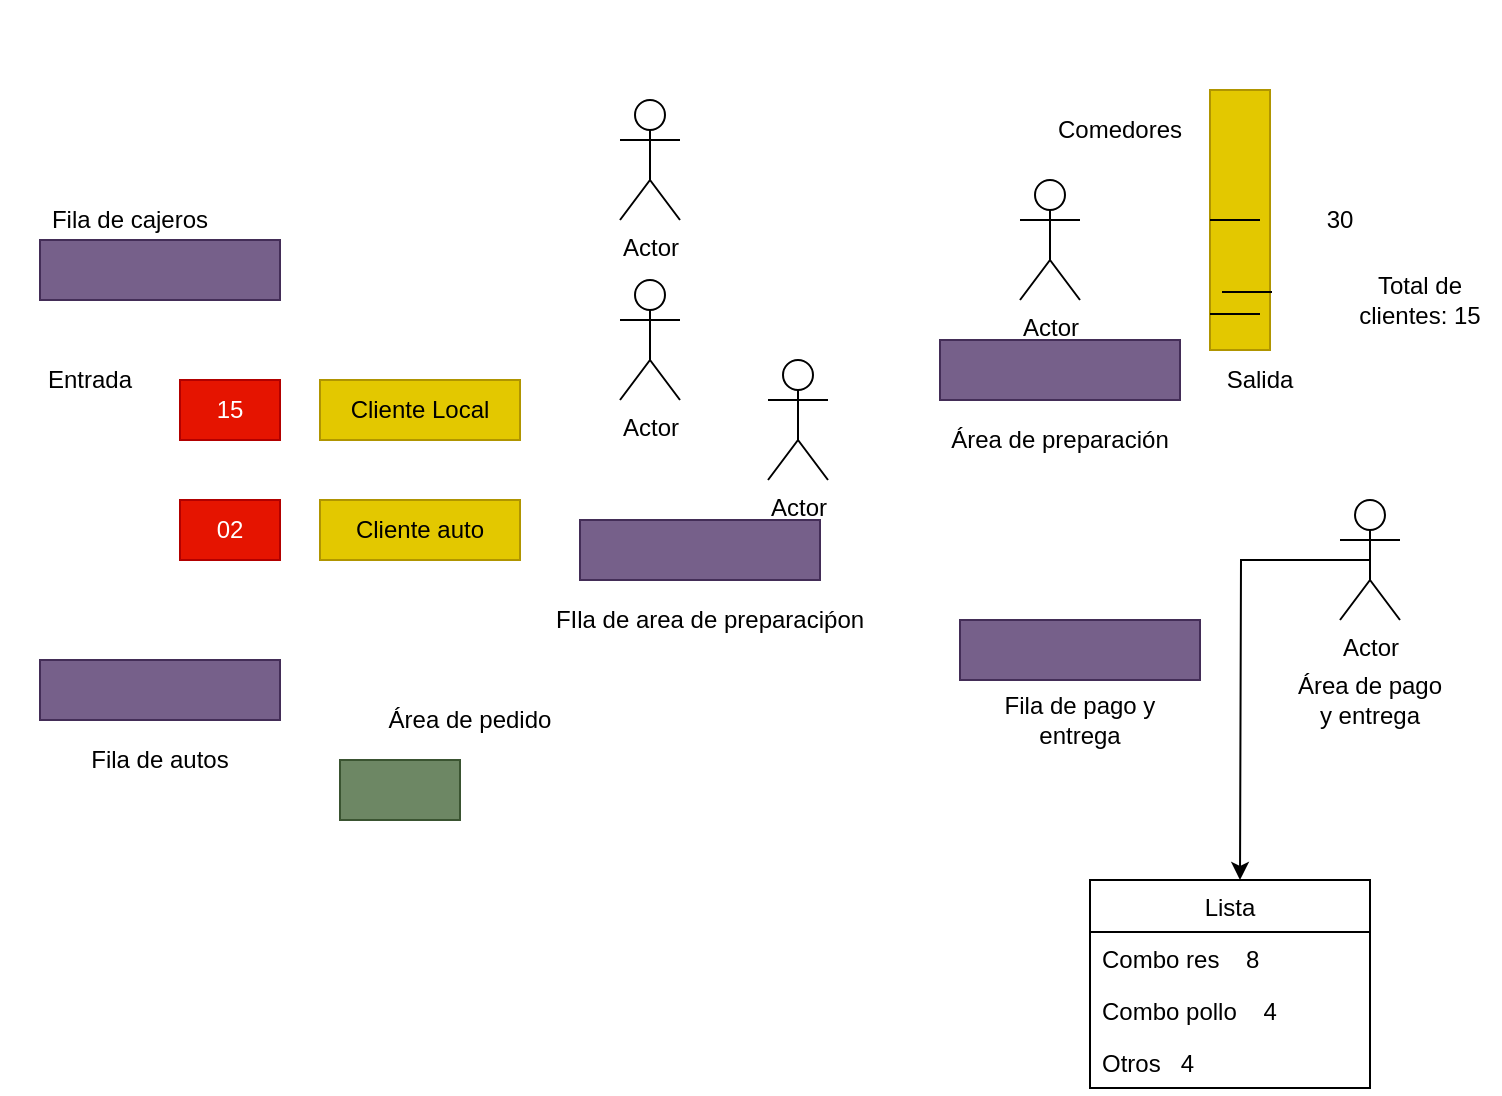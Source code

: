 <mxfile version="14.7.6" type="github">
  <diagram id="lgsQ7AEzRR6nByDoL1Pl" name="Page-1">
    <mxGraphModel dx="1422" dy="774" grid="1" gridSize="10" guides="1" tooltips="1" connect="1" arrows="1" fold="1" page="1" pageScale="1" pageWidth="827" pageHeight="1169" math="0" shadow="0">
      <root>
        <mxCell id="0" />
        <mxCell id="1" parent="0" />
        <mxCell id="Fm4wlzXl52nEHDpVgKU--1" value="" style="rounded=0;whiteSpace=wrap;html=1;fillColor=#76608a;strokeColor=#432D57;fontColor=#ffffff;" vertex="1" parent="1">
          <mxGeometry x="50" y="140" width="120" height="30" as="geometry" />
        </mxCell>
        <mxCell id="Fm4wlzXl52nEHDpVgKU--2" value="Fila de cajeros" style="text;html=1;strokeColor=none;fillColor=none;align=center;verticalAlign=middle;whiteSpace=wrap;rounded=0;" vertex="1" parent="1">
          <mxGeometry x="50" y="120" width="90" height="20" as="geometry" />
        </mxCell>
        <mxCell id="Fm4wlzXl52nEHDpVgKU--3" value="15" style="rounded=0;whiteSpace=wrap;html=1;fillColor=#e51400;strokeColor=#B20000;fontColor=#ffffff;" vertex="1" parent="1">
          <mxGeometry x="120" y="210" width="50" height="30" as="geometry" />
        </mxCell>
        <mxCell id="Fm4wlzXl52nEHDpVgKU--4" value="Entrada" style="text;html=1;strokeColor=none;fillColor=none;align=center;verticalAlign=middle;whiteSpace=wrap;rounded=0;" vertex="1" parent="1">
          <mxGeometry x="30" y="200" width="90" height="20" as="geometry" />
        </mxCell>
        <mxCell id="Fm4wlzXl52nEHDpVgKU--7" value="Cliente Local" style="rounded=0;whiteSpace=wrap;html=1;fillColor=#e3c800;strokeColor=#B09500;fontColor=#000000;" vertex="1" parent="1">
          <mxGeometry x="190" y="210" width="100" height="30" as="geometry" />
        </mxCell>
        <mxCell id="Fm4wlzXl52nEHDpVgKU--8" value="02" style="rounded=0;whiteSpace=wrap;html=1;fillColor=#e51400;strokeColor=#B20000;fontColor=#ffffff;" vertex="1" parent="1">
          <mxGeometry x="120" y="270" width="50" height="30" as="geometry" />
        </mxCell>
        <mxCell id="Fm4wlzXl52nEHDpVgKU--9" value="Cliente auto" style="rounded=0;whiteSpace=wrap;html=1;fillColor=#e3c800;strokeColor=#B09500;fontColor=#000000;" vertex="1" parent="1">
          <mxGeometry x="190" y="270" width="100" height="30" as="geometry" />
        </mxCell>
        <mxCell id="Fm4wlzXl52nEHDpVgKU--10" value="" style="rounded=0;whiteSpace=wrap;html=1;fillColor=#76608a;strokeColor=#432D57;fontColor=#ffffff;" vertex="1" parent="1">
          <mxGeometry x="50" y="350" width="120" height="30" as="geometry" />
        </mxCell>
        <mxCell id="Fm4wlzXl52nEHDpVgKU--11" value="Fila de autos" style="text;html=1;strokeColor=none;fillColor=none;align=center;verticalAlign=middle;whiteSpace=wrap;rounded=0;" vertex="1" parent="1">
          <mxGeometry x="65" y="390" width="90" height="20" as="geometry" />
        </mxCell>
        <mxCell id="Fm4wlzXl52nEHDpVgKU--12" value="Actor" style="shape=umlActor;verticalLabelPosition=bottom;verticalAlign=top;html=1;outlineConnect=0;" vertex="1" parent="1">
          <mxGeometry x="340" y="70" width="30" height="60" as="geometry" />
        </mxCell>
        <mxCell id="Fm4wlzXl52nEHDpVgKU--17" value="Actor" style="shape=umlActor;verticalLabelPosition=bottom;verticalAlign=top;html=1;outlineConnect=0;" vertex="1" parent="1">
          <mxGeometry x="340" y="160" width="30" height="60" as="geometry" />
        </mxCell>
        <mxCell id="Fm4wlzXl52nEHDpVgKU--19" value="" style="rounded=0;whiteSpace=wrap;html=1;fillColor=#76608a;strokeColor=#432D57;fontColor=#ffffff;" vertex="1" parent="1">
          <mxGeometry x="320" y="280" width="120" height="30" as="geometry" />
        </mxCell>
        <mxCell id="Fm4wlzXl52nEHDpVgKU--20" value="Actor" style="shape=umlActor;verticalLabelPosition=bottom;verticalAlign=top;html=1;outlineConnect=0;" vertex="1" parent="1">
          <mxGeometry x="414" y="200" width="30" height="60" as="geometry" />
        </mxCell>
        <mxCell id="Fm4wlzXl52nEHDpVgKU--23" value="FIla de area de preparaciṕon" style="text;html=1;strokeColor=none;fillColor=none;align=center;verticalAlign=middle;whiteSpace=wrap;rounded=0;" vertex="1" parent="1">
          <mxGeometry x="280" y="320" width="210" height="20" as="geometry" />
        </mxCell>
        <mxCell id="Fm4wlzXl52nEHDpVgKU--24" value="" style="rounded=0;whiteSpace=wrap;html=1;fillColor=#6d8764;strokeColor=#3A5431;fontColor=#ffffff;" vertex="1" parent="1">
          <mxGeometry x="200" y="400" width="60" height="30" as="geometry" />
        </mxCell>
        <mxCell id="Fm4wlzXl52nEHDpVgKU--25" value="Área de pedido" style="text;html=1;strokeColor=none;fillColor=none;align=center;verticalAlign=middle;whiteSpace=wrap;rounded=0;" vertex="1" parent="1">
          <mxGeometry x="160" y="370" width="210" height="20" as="geometry" />
        </mxCell>
        <mxCell id="Fm4wlzXl52nEHDpVgKU--26" value="" style="rounded=0;whiteSpace=wrap;html=1;fillColor=#76608a;strokeColor=#432D57;fontColor=#ffffff;" vertex="1" parent="1">
          <mxGeometry x="500" y="190" width="120" height="30" as="geometry" />
        </mxCell>
        <mxCell id="Fm4wlzXl52nEHDpVgKU--27" value="Actor" style="shape=umlActor;verticalLabelPosition=bottom;verticalAlign=top;html=1;outlineConnect=0;" vertex="1" parent="1">
          <mxGeometry x="540" y="110" width="30" height="60" as="geometry" />
        </mxCell>
        <mxCell id="Fm4wlzXl52nEHDpVgKU--28" value="Área de preparación" style="text;html=1;strokeColor=none;fillColor=none;align=center;verticalAlign=middle;whiteSpace=wrap;rounded=0;" vertex="1" parent="1">
          <mxGeometry x="455" y="230" width="210" height="20" as="geometry" />
        </mxCell>
        <mxCell id="Fm4wlzXl52nEHDpVgKU--30" value="" style="rounded=0;whiteSpace=wrap;html=1;fillColor=#76608a;strokeColor=#432D57;fontColor=#ffffff;" vertex="1" parent="1">
          <mxGeometry x="510" y="330" width="120" height="30" as="geometry" />
        </mxCell>
        <mxCell id="Fm4wlzXl52nEHDpVgKU--31" value="Fila de pago y entrega" style="text;html=1;strokeColor=none;fillColor=none;align=center;verticalAlign=middle;whiteSpace=wrap;rounded=0;" vertex="1" parent="1">
          <mxGeometry x="525" y="370" width="90" height="20" as="geometry" />
        </mxCell>
        <mxCell id="Fm4wlzXl52nEHDpVgKU--32" value="" style="rounded=0;whiteSpace=wrap;html=1;fillColor=#e3c800;strokeColor=#B09500;fontColor=#000000;" vertex="1" parent="1">
          <mxGeometry x="635" y="65" width="30" height="130" as="geometry" />
        </mxCell>
        <mxCell id="Fm4wlzXl52nEHDpVgKU--33" value="Salida" style="text;html=1;strokeColor=none;fillColor=none;align=center;verticalAlign=middle;whiteSpace=wrap;rounded=0;" vertex="1" parent="1">
          <mxGeometry x="620" y="200" width="80" height="20" as="geometry" />
        </mxCell>
        <mxCell id="Fm4wlzXl52nEHDpVgKU--34" value="Comedores" style="text;html=1;strokeColor=none;fillColor=none;align=center;verticalAlign=middle;whiteSpace=wrap;rounded=0;" vertex="1" parent="1">
          <mxGeometry x="550" y="74.94" width="80" height="20" as="geometry" />
        </mxCell>
        <mxCell id="Fm4wlzXl52nEHDpVgKU--35" value="Total de clientes: 15" style="text;html=1;strokeColor=none;fillColor=none;align=center;verticalAlign=middle;whiteSpace=wrap;rounded=0;" vertex="1" parent="1">
          <mxGeometry x="700" y="160" width="80" height="20" as="geometry" />
        </mxCell>
        <mxCell id="Fm4wlzXl52nEHDpVgKU--38" style="edgeStyle=orthogonalEdgeStyle;rounded=0;orthogonalLoop=1;jettySize=auto;html=1;exitX=0.5;exitY=0.5;exitDx=0;exitDy=0;exitPerimeter=0;" edge="1" parent="1" source="Fm4wlzXl52nEHDpVgKU--36">
          <mxGeometry relative="1" as="geometry">
            <mxPoint x="650" y="460" as="targetPoint" />
          </mxGeometry>
        </mxCell>
        <mxCell id="Fm4wlzXl52nEHDpVgKU--36" value="Actor" style="shape=umlActor;verticalLabelPosition=bottom;verticalAlign=top;html=1;outlineConnect=0;" vertex="1" parent="1">
          <mxGeometry x="700" y="270" width="30" height="60" as="geometry" />
        </mxCell>
        <mxCell id="Fm4wlzXl52nEHDpVgKU--37" value="Área de pago y entrega" style="text;html=1;strokeColor=none;fillColor=none;align=center;verticalAlign=middle;whiteSpace=wrap;rounded=0;" vertex="1" parent="1">
          <mxGeometry x="675" y="360" width="80" height="20" as="geometry" />
        </mxCell>
        <mxCell id="Fm4wlzXl52nEHDpVgKU--39" value="Lista" style="swimlane;fontStyle=0;childLayout=stackLayout;horizontal=1;startSize=26;horizontalStack=0;resizeParent=1;resizeParentMax=0;resizeLast=0;collapsible=1;marginBottom=0;" vertex="1" parent="1">
          <mxGeometry x="575" y="460" width="140" height="104" as="geometry" />
        </mxCell>
        <mxCell id="Fm4wlzXl52nEHDpVgKU--40" value="Combo res    8" style="text;strokeColor=none;fillColor=none;align=left;verticalAlign=top;spacingLeft=4;spacingRight=4;overflow=hidden;rotatable=0;points=[[0,0.5],[1,0.5]];portConstraint=eastwest;" vertex="1" parent="Fm4wlzXl52nEHDpVgKU--39">
          <mxGeometry y="26" width="140" height="26" as="geometry" />
        </mxCell>
        <mxCell id="Fm4wlzXl52nEHDpVgKU--41" value="Combo pollo    4" style="text;strokeColor=none;fillColor=none;align=left;verticalAlign=top;spacingLeft=4;spacingRight=4;overflow=hidden;rotatable=0;points=[[0,0.5],[1,0.5]];portConstraint=eastwest;" vertex="1" parent="Fm4wlzXl52nEHDpVgKU--39">
          <mxGeometry y="52" width="140" height="26" as="geometry" />
        </mxCell>
        <mxCell id="Fm4wlzXl52nEHDpVgKU--42" value="Otros   4" style="text;strokeColor=none;fillColor=none;align=left;verticalAlign=top;spacingLeft=4;spacingRight=4;overflow=hidden;rotatable=0;points=[[0,0.5],[1,0.5]];portConstraint=eastwest;" vertex="1" parent="Fm4wlzXl52nEHDpVgKU--39">
          <mxGeometry y="78" width="140" height="26" as="geometry" />
        </mxCell>
        <mxCell id="Fm4wlzXl52nEHDpVgKU--43" value="" style="shape=image;verticalLabelPosition=bottom;labelBackgroundColor=#ffffff;verticalAlign=top;aspect=fixed;imageAspect=0;image=http://assets.stickpng.com/images/584298b4a6515b1e0ad75adb.png;" vertex="1" parent="1">
          <mxGeometry x="70" y="20" width="90" height="74.94" as="geometry" />
        </mxCell>
        <mxCell id="Fm4wlzXl52nEHDpVgKU--48" value="" style="endArrow=none;html=1;" edge="1" parent="1">
          <mxGeometry width="50" height="50" relative="1" as="geometry">
            <mxPoint x="635" y="177" as="sourcePoint" />
            <mxPoint x="660" y="177" as="targetPoint" />
          </mxGeometry>
        </mxCell>
        <mxCell id="Fm4wlzXl52nEHDpVgKU--49" value="" style="endArrow=none;html=1;" edge="1" parent="1">
          <mxGeometry width="50" height="50" relative="1" as="geometry">
            <mxPoint x="641" y="166" as="sourcePoint" />
            <mxPoint x="666" y="166" as="targetPoint" />
          </mxGeometry>
        </mxCell>
        <mxCell id="Fm4wlzXl52nEHDpVgKU--50" value="" style="endArrow=none;html=1;" edge="1" parent="1">
          <mxGeometry width="50" height="50" relative="1" as="geometry">
            <mxPoint x="635" y="130" as="sourcePoint" />
            <mxPoint x="660" y="130" as="targetPoint" />
          </mxGeometry>
        </mxCell>
        <mxCell id="Fm4wlzXl52nEHDpVgKU--51" value="30" style="text;html=1;strokeColor=none;fillColor=none;align=center;verticalAlign=middle;whiteSpace=wrap;rounded=0;" vertex="1" parent="1">
          <mxGeometry x="660" y="120" width="80" height="20" as="geometry" />
        </mxCell>
      </root>
    </mxGraphModel>
  </diagram>
</mxfile>
